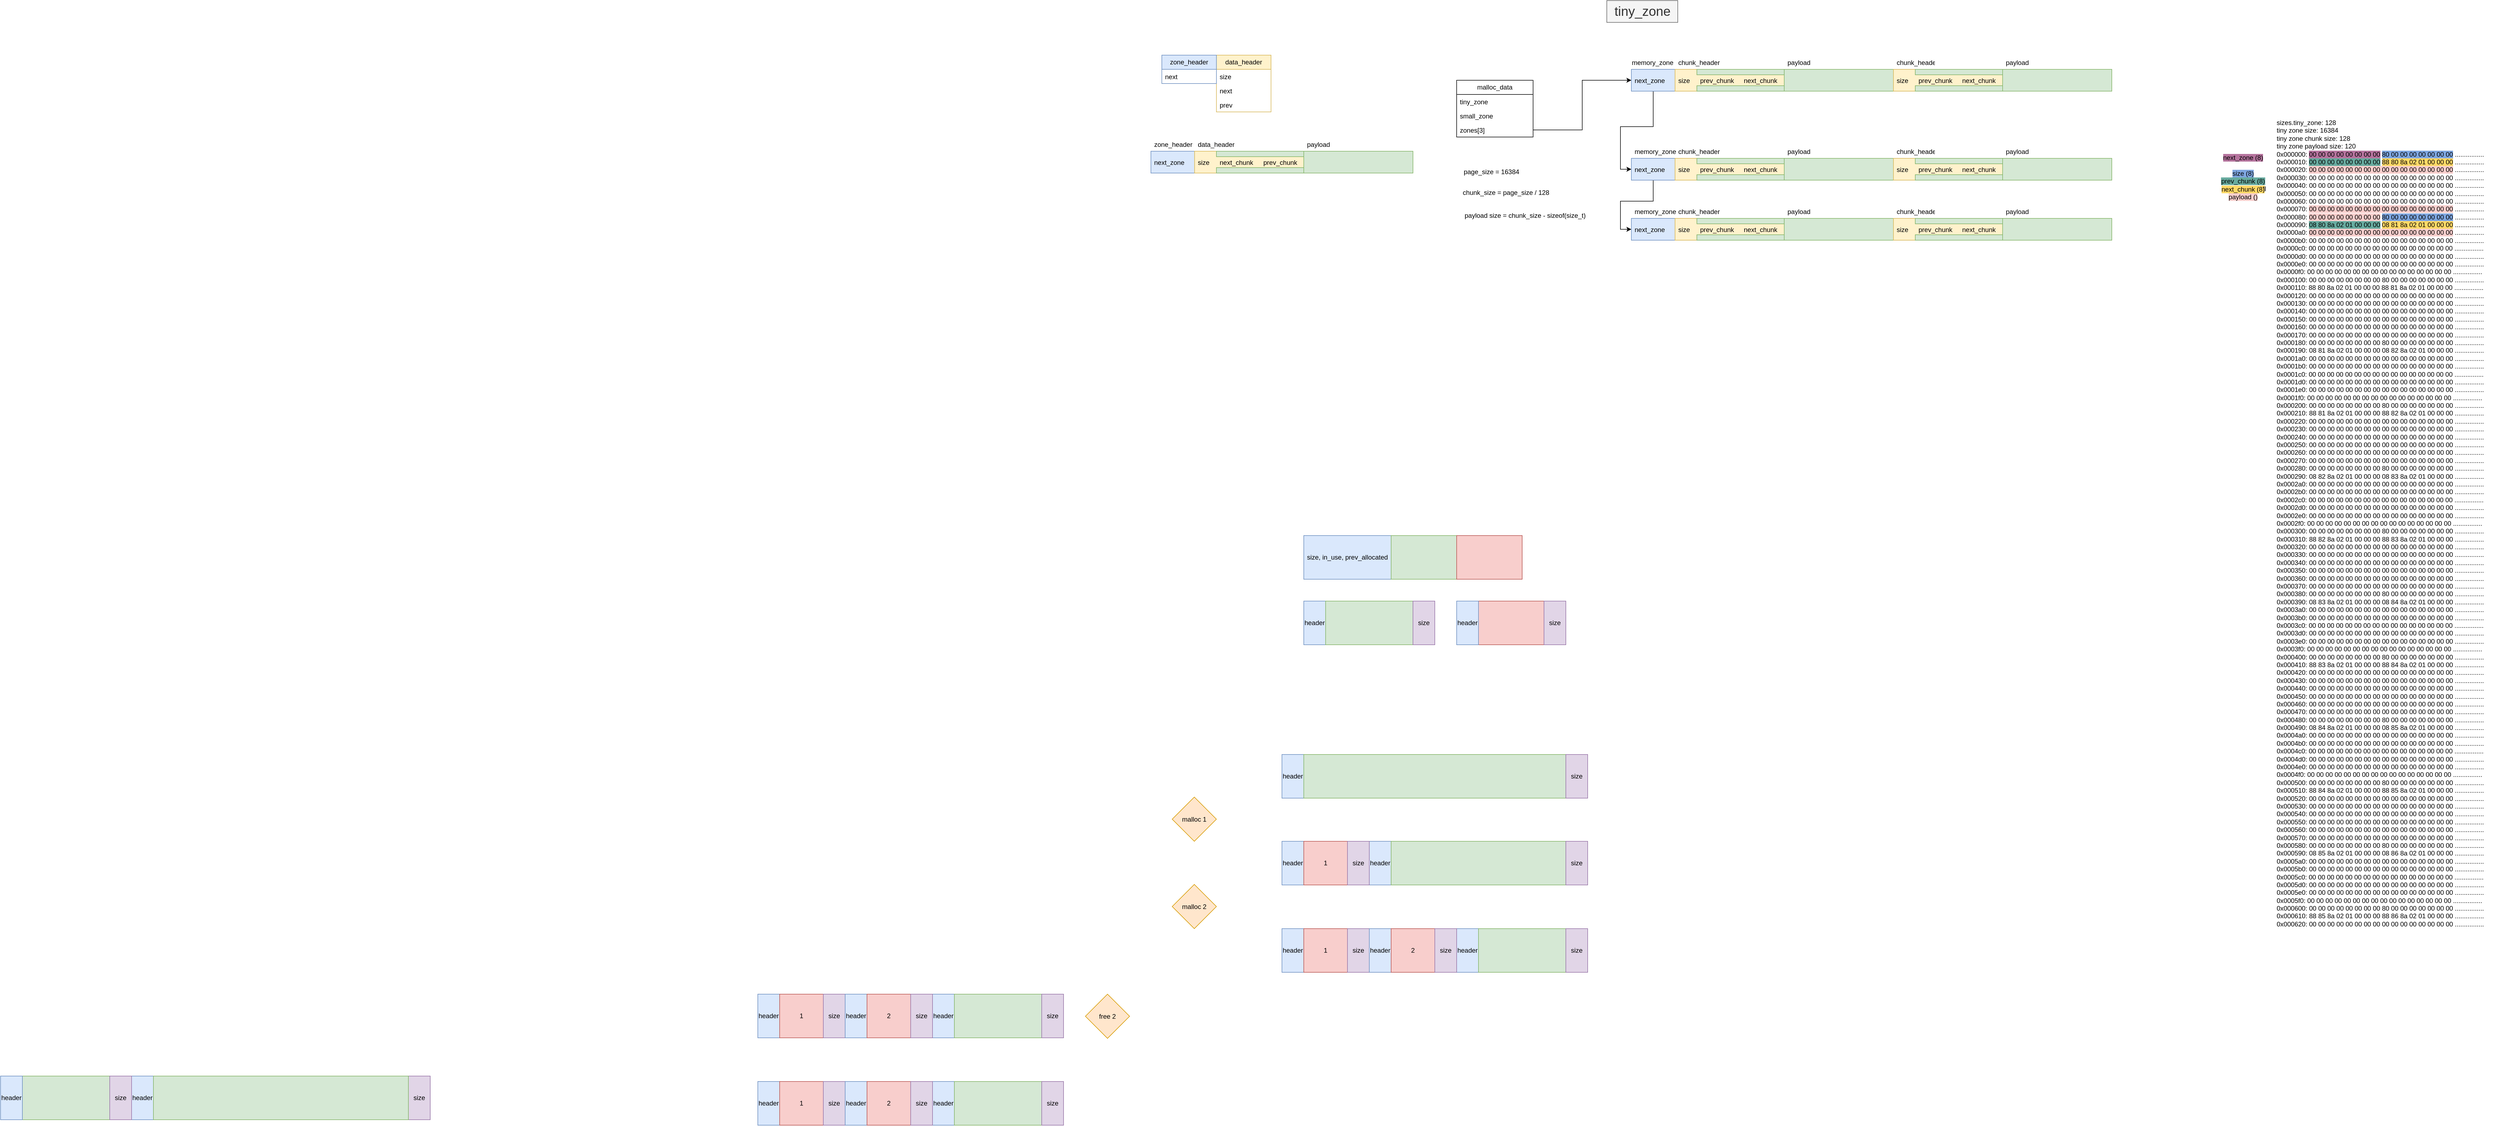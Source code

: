 <mxfile version="24.2.5" type="device">
  <diagram name="Page-1" id="vaO4c5z8NFQ1rtSjagiP">
    <mxGraphModel dx="4299" dy="1855" grid="1" gridSize="10" guides="1" tooltips="1" connect="1" arrows="1" fold="1" page="1" pageScale="1" pageWidth="827" pageHeight="1169" math="0" shadow="0">
      <root>
        <mxCell id="0" />
        <mxCell id="1" parent="0" />
        <mxCell id="C_6yJB5hMTLldk0vgaxQ-37" value="data_header" style="swimlane;fontStyle=0;childLayout=stackLayout;horizontal=1;startSize=26;fillColor=#fff2cc;horizontalStack=0;resizeParent=1;resizeParentMax=0;resizeLast=0;collapsible=1;marginBottom=0;whiteSpace=wrap;html=1;strokeColor=#d6b656;" parent="1" vertex="1">
          <mxGeometry x="-360" y="80" width="100" height="104" as="geometry" />
        </mxCell>
        <mxCell id="C_6yJB5hMTLldk0vgaxQ-40" value="size" style="text;strokeColor=none;fillColor=none;align=left;verticalAlign=top;spacingLeft=4;spacingRight=4;overflow=hidden;rotatable=0;points=[[0,0.5],[1,0.5]];portConstraint=eastwest;whiteSpace=wrap;html=1;" parent="C_6yJB5hMTLldk0vgaxQ-37" vertex="1">
          <mxGeometry y="26" width="100" height="26" as="geometry" />
        </mxCell>
        <mxCell id="C_6yJB5hMTLldk0vgaxQ-38" value="next" style="text;strokeColor=none;fillColor=none;align=left;verticalAlign=top;spacingLeft=4;spacingRight=4;overflow=hidden;rotatable=0;points=[[0,0.5],[1,0.5]];portConstraint=eastwest;whiteSpace=wrap;html=1;" parent="C_6yJB5hMTLldk0vgaxQ-37" vertex="1">
          <mxGeometry y="52" width="100" height="26" as="geometry" />
        </mxCell>
        <mxCell id="C_6yJB5hMTLldk0vgaxQ-39" value="prev" style="text;strokeColor=none;fillColor=none;align=left;verticalAlign=top;spacingLeft=4;spacingRight=4;overflow=hidden;rotatable=0;points=[[0,0.5],[1,0.5]];portConstraint=eastwest;whiteSpace=wrap;html=1;" parent="C_6yJB5hMTLldk0vgaxQ-37" vertex="1">
          <mxGeometry y="78" width="100" height="26" as="geometry" />
        </mxCell>
        <mxCell id="C_6yJB5hMTLldk0vgaxQ-48" value="zone_header" style="swimlane;fontStyle=0;childLayout=stackLayout;horizontal=1;startSize=26;fillColor=#dae8fc;horizontalStack=0;resizeParent=1;resizeParentMax=0;resizeLast=0;collapsible=1;marginBottom=0;whiteSpace=wrap;html=1;strokeColor=#6c8ebf;" parent="1" vertex="1">
          <mxGeometry x="-460" y="80" width="100" height="52" as="geometry" />
        </mxCell>
        <mxCell id="C_6yJB5hMTLldk0vgaxQ-49" value="next" style="text;strokeColor=none;fillColor=none;align=left;verticalAlign=top;spacingLeft=4;spacingRight=4;overflow=hidden;rotatable=0;points=[[0,0.5],[1,0.5]];portConstraint=eastwest;whiteSpace=wrap;html=1;" parent="C_6yJB5hMTLldk0vgaxQ-48" vertex="1">
          <mxGeometry y="26" width="100" height="26" as="geometry" />
        </mxCell>
        <mxCell id="C_6yJB5hMTLldk0vgaxQ-59" value="" style="rounded=0;whiteSpace=wrap;html=1;fillColor=#dae8fc;strokeColor=#6c8ebf;" parent="1" vertex="1">
          <mxGeometry x="-480" y="256" width="80" height="40" as="geometry" />
        </mxCell>
        <mxCell id="C_6yJB5hMTLldk0vgaxQ-61" value="zone_header" style="text;strokeColor=none;fillColor=none;align=left;verticalAlign=top;spacingLeft=4;spacingRight=4;overflow=hidden;rotatable=0;points=[[0,0.5],[1,0.5]];portConstraint=eastwest;whiteSpace=wrap;html=1;" parent="1" vertex="1">
          <mxGeometry x="-480" y="230" width="80" height="26" as="geometry" />
        </mxCell>
        <mxCell id="C_6yJB5hMTLldk0vgaxQ-63" value="next_zone" style="text;strokeColor=none;fillColor=none;align=left;verticalAlign=top;spacingLeft=4;spacingRight=4;overflow=hidden;rotatable=0;points=[[0,0.5],[1,0.5]];portConstraint=eastwest;whiteSpace=wrap;html=1;" parent="1" vertex="1">
          <mxGeometry x="-480" y="263" width="80" height="26" as="geometry" />
        </mxCell>
        <mxCell id="C_6yJB5hMTLldk0vgaxQ-64" value="" style="rounded=0;whiteSpace=wrap;html=1;fillColor=#fff2cc;strokeColor=#d6b656;" parent="1" vertex="1">
          <mxGeometry x="-400" y="256" width="200" height="40" as="geometry" />
        </mxCell>
        <mxCell id="C_6yJB5hMTLldk0vgaxQ-65" value="data_header" style="text;strokeColor=none;fillColor=none;align=left;verticalAlign=top;spacingLeft=4;spacingRight=4;overflow=hidden;rotatable=0;points=[[0,0.5],[1,0.5]];portConstraint=eastwest;whiteSpace=wrap;html=1;" parent="1" vertex="1">
          <mxGeometry x="-400" y="230" width="80" height="26" as="geometry" />
        </mxCell>
        <mxCell id="C_6yJB5hMTLldk0vgaxQ-66" value="size" style="text;strokeColor=none;fillColor=none;align=left;verticalAlign=top;spacingLeft=4;spacingRight=4;overflow=hidden;rotatable=0;points=[[0,0.5],[1,0.5]];portConstraint=eastwest;whiteSpace=wrap;html=1;" parent="1" vertex="1">
          <mxGeometry x="-400" y="263" width="40" height="26" as="geometry" />
        </mxCell>
        <mxCell id="C_6yJB5hMTLldk0vgaxQ-67" value="next_chunk" style="text;strokeColor=none;fillColor=none;align=left;verticalAlign=top;spacingLeft=4;spacingRight=4;overflow=hidden;rotatable=0;points=[[0,0.5],[1,0.5]];portConstraint=eastwest;whiteSpace=wrap;html=1;" parent="1" vertex="1">
          <mxGeometry x="-360" y="263" width="80" height="26" as="geometry" />
        </mxCell>
        <mxCell id="C_6yJB5hMTLldk0vgaxQ-68" value="prev_chunk" style="text;strokeColor=none;fillColor=none;align=left;verticalAlign=top;spacingLeft=4;spacingRight=4;overflow=hidden;rotatable=0;points=[[0,0.5],[1,0.5]];portConstraint=eastwest;whiteSpace=wrap;html=1;" parent="1" vertex="1">
          <mxGeometry x="-280" y="263" width="80" height="23" as="geometry" />
        </mxCell>
        <mxCell id="C_6yJB5hMTLldk0vgaxQ-69" value="" style="rounded=0;whiteSpace=wrap;html=1;fillColor=#d5e8d4;strokeColor=#82b366;" parent="1" vertex="1">
          <mxGeometry x="-200" y="256" width="200" height="40" as="geometry" />
        </mxCell>
        <mxCell id="C_6yJB5hMTLldk0vgaxQ-70" value="payload" style="text;strokeColor=none;fillColor=none;align=left;verticalAlign=top;spacingLeft=4;spacingRight=4;overflow=hidden;rotatable=0;points=[[0,0.5],[1,0.5]];portConstraint=eastwest;whiteSpace=wrap;html=1;" parent="1" vertex="1">
          <mxGeometry x="-200" y="230" width="60" height="26" as="geometry" />
        </mxCell>
        <mxCell id="C_6yJB5hMTLldk0vgaxQ-72" value="" style="rounded=0;whiteSpace=wrap;html=1;fillColor=#d5e8d4;strokeColor=#82b366;" parent="1" vertex="1">
          <mxGeometry x="-360" y="286" width="160" height="10" as="geometry" />
        </mxCell>
        <mxCell id="C_6yJB5hMTLldk0vgaxQ-73" value="" style="rounded=0;whiteSpace=wrap;html=1;fillColor=#d5e8d4;strokeColor=#82b366;" parent="1" vertex="1">
          <mxGeometry x="-360" y="256" width="160" height="10" as="geometry" />
        </mxCell>
        <mxCell id="C_6yJB5hMTLldk0vgaxQ-225" style="edgeStyle=orthogonalEdgeStyle;rounded=0;orthogonalLoop=1;jettySize=auto;html=1;entryX=0;entryY=0.5;entryDx=0;entryDy=0;" parent="1" source="C_6yJB5hMTLldk0vgaxQ-74" target="C_6yJB5hMTLldk0vgaxQ-89" edge="1">
          <mxGeometry relative="1" as="geometry" />
        </mxCell>
        <mxCell id="C_6yJB5hMTLldk0vgaxQ-74" value="" style="rounded=0;whiteSpace=wrap;html=1;fillColor=#dae8fc;strokeColor=#6c8ebf;" parent="1" vertex="1">
          <mxGeometry x="400" y="106" width="80" height="40" as="geometry" />
        </mxCell>
        <mxCell id="C_6yJB5hMTLldk0vgaxQ-75" value="memory_zone" style="text;strokeColor=none;fillColor=none;align=left;verticalAlign=top;spacingLeft=4;spacingRight=4;overflow=hidden;rotatable=0;points=[[0,0.5],[1,0.5]];portConstraint=eastwest;whiteSpace=wrap;html=1;" parent="1" vertex="1">
          <mxGeometry x="395" y="80" width="90" height="26" as="geometry" />
        </mxCell>
        <mxCell id="C_6yJB5hMTLldk0vgaxQ-76" value="next_zone" style="text;strokeColor=none;fillColor=none;align=left;verticalAlign=top;spacingLeft=4;spacingRight=4;overflow=hidden;rotatable=0;points=[[0,0.5],[1,0.5]];portConstraint=eastwest;whiteSpace=wrap;html=1;" parent="1" vertex="1">
          <mxGeometry x="400" y="113" width="80" height="26" as="geometry" />
        </mxCell>
        <mxCell id="C_6yJB5hMTLldk0vgaxQ-77" value="" style="rounded=0;whiteSpace=wrap;html=1;fillColor=#fff2cc;strokeColor=#d6b656;" parent="1" vertex="1">
          <mxGeometry x="480" y="106" width="200" height="40" as="geometry" />
        </mxCell>
        <mxCell id="C_6yJB5hMTLldk0vgaxQ-78" value="chunk_header" style="text;strokeColor=none;fillColor=none;align=left;verticalAlign=top;spacingLeft=4;spacingRight=4;overflow=hidden;rotatable=0;points=[[0,0.5],[1,0.5]];portConstraint=eastwest;whiteSpace=wrap;html=1;" parent="1" vertex="1">
          <mxGeometry x="480" y="80" width="90" height="26" as="geometry" />
        </mxCell>
        <mxCell id="C_6yJB5hMTLldk0vgaxQ-79" value="size" style="text;strokeColor=none;fillColor=none;align=left;verticalAlign=top;spacingLeft=4;spacingRight=4;overflow=hidden;rotatable=0;points=[[0,0.5],[1,0.5]];portConstraint=eastwest;whiteSpace=wrap;html=1;" parent="1" vertex="1">
          <mxGeometry x="480" y="113" width="40" height="26" as="geometry" />
        </mxCell>
        <mxCell id="C_6yJB5hMTLldk0vgaxQ-80" value="prev_chunk" style="text;strokeColor=none;fillColor=none;align=left;verticalAlign=top;spacingLeft=4;spacingRight=4;overflow=hidden;rotatable=0;points=[[0,0.5],[1,0.5]];portConstraint=eastwest;whiteSpace=wrap;html=1;" parent="1" vertex="1">
          <mxGeometry x="520" y="113" width="80" height="26" as="geometry" />
        </mxCell>
        <mxCell id="C_6yJB5hMTLldk0vgaxQ-81" value="next_chunk" style="text;strokeColor=none;fillColor=none;align=left;verticalAlign=top;spacingLeft=4;spacingRight=4;overflow=hidden;rotatable=0;points=[[0,0.5],[1,0.5]];portConstraint=eastwest;whiteSpace=wrap;html=1;" parent="1" vertex="1">
          <mxGeometry x="600" y="113" width="80" height="23" as="geometry" />
        </mxCell>
        <mxCell id="C_6yJB5hMTLldk0vgaxQ-82" value="" style="rounded=0;whiteSpace=wrap;html=1;fillColor=#d5e8d4;strokeColor=#82b366;" parent="1" vertex="1">
          <mxGeometry x="680" y="106" width="200" height="40" as="geometry" />
        </mxCell>
        <mxCell id="C_6yJB5hMTLldk0vgaxQ-83" value="payload" style="text;strokeColor=none;fillColor=none;align=left;verticalAlign=top;spacingLeft=4;spacingRight=4;overflow=hidden;rotatable=0;points=[[0,0.5],[1,0.5]];portConstraint=eastwest;whiteSpace=wrap;html=1;" parent="1" vertex="1">
          <mxGeometry x="680" y="80" width="60" height="26" as="geometry" />
        </mxCell>
        <mxCell id="C_6yJB5hMTLldk0vgaxQ-84" value="" style="rounded=0;whiteSpace=wrap;html=1;fillColor=#d5e8d4;strokeColor=#82b366;" parent="1" vertex="1">
          <mxGeometry x="520" y="136" width="160" height="10" as="geometry" />
        </mxCell>
        <mxCell id="C_6yJB5hMTLldk0vgaxQ-85" value="" style="rounded=0;whiteSpace=wrap;html=1;fillColor=#d5e8d4;strokeColor=#82b366;" parent="1" vertex="1">
          <mxGeometry x="520" y="106" width="160" height="10" as="geometry" />
        </mxCell>
        <mxCell id="C_6yJB5hMTLldk0vgaxQ-247" style="edgeStyle=orthogonalEdgeStyle;rounded=0;orthogonalLoop=1;jettySize=auto;html=1;entryX=0;entryY=0.5;entryDx=0;entryDy=0;" parent="1" source="C_6yJB5hMTLldk0vgaxQ-87" target="C_6yJB5hMTLldk0vgaxQ-228" edge="1">
          <mxGeometry relative="1" as="geometry" />
        </mxCell>
        <mxCell id="C_6yJB5hMTLldk0vgaxQ-87" value="" style="rounded=0;whiteSpace=wrap;html=1;fillColor=#dae8fc;strokeColor=#6c8ebf;" parent="1" vertex="1">
          <mxGeometry x="400" y="269" width="80" height="40" as="geometry" />
        </mxCell>
        <mxCell id="C_6yJB5hMTLldk0vgaxQ-88" value="memory_zone" style="text;strokeColor=none;fillColor=none;align=left;verticalAlign=top;spacingLeft=4;spacingRight=4;overflow=hidden;rotatable=0;points=[[0,0.5],[1,0.5]];portConstraint=eastwest;whiteSpace=wrap;html=1;" parent="1" vertex="1">
          <mxGeometry x="400" y="243" width="90" height="26" as="geometry" />
        </mxCell>
        <mxCell id="C_6yJB5hMTLldk0vgaxQ-89" value="next_zone" style="text;strokeColor=none;fillColor=none;align=left;verticalAlign=top;spacingLeft=4;spacingRight=4;overflow=hidden;rotatable=0;points=[[0,0.5],[1,0.5]];portConstraint=eastwest;whiteSpace=wrap;html=1;" parent="1" vertex="1">
          <mxGeometry x="400" y="276" width="80" height="26" as="geometry" />
        </mxCell>
        <mxCell id="C_6yJB5hMTLldk0vgaxQ-90" value="" style="rounded=0;whiteSpace=wrap;html=1;fillColor=#fff2cc;strokeColor=#d6b656;" parent="1" vertex="1">
          <mxGeometry x="480" y="269" width="200" height="40" as="geometry" />
        </mxCell>
        <mxCell id="C_6yJB5hMTLldk0vgaxQ-91" value="chunk_header" style="text;strokeColor=none;fillColor=none;align=left;verticalAlign=top;spacingLeft=4;spacingRight=4;overflow=hidden;rotatable=0;points=[[0,0.5],[1,0.5]];portConstraint=eastwest;whiteSpace=wrap;html=1;" parent="1" vertex="1">
          <mxGeometry x="480" y="243" width="90" height="26" as="geometry" />
        </mxCell>
        <mxCell id="C_6yJB5hMTLldk0vgaxQ-92" value="size" style="text;strokeColor=none;fillColor=none;align=left;verticalAlign=top;spacingLeft=4;spacingRight=4;overflow=hidden;rotatable=0;points=[[0,0.5],[1,0.5]];portConstraint=eastwest;whiteSpace=wrap;html=1;" parent="1" vertex="1">
          <mxGeometry x="480" y="276" width="40" height="26" as="geometry" />
        </mxCell>
        <mxCell id="C_6yJB5hMTLldk0vgaxQ-93" value="prev_chunk" style="text;strokeColor=none;fillColor=none;align=left;verticalAlign=top;spacingLeft=4;spacingRight=4;overflow=hidden;rotatable=0;points=[[0,0.5],[1,0.5]];portConstraint=eastwest;whiteSpace=wrap;html=1;" parent="1" vertex="1">
          <mxGeometry x="520" y="276" width="80" height="26" as="geometry" />
        </mxCell>
        <mxCell id="C_6yJB5hMTLldk0vgaxQ-94" value="next_chunk" style="text;strokeColor=none;fillColor=none;align=left;verticalAlign=top;spacingLeft=4;spacingRight=4;overflow=hidden;rotatable=0;points=[[0,0.5],[1,0.5]];portConstraint=eastwest;whiteSpace=wrap;html=1;" parent="1" vertex="1">
          <mxGeometry x="600" y="276" width="80" height="23" as="geometry" />
        </mxCell>
        <mxCell id="C_6yJB5hMTLldk0vgaxQ-95" value="" style="rounded=0;whiteSpace=wrap;html=1;fillColor=#d5e8d4;strokeColor=#82b366;" parent="1" vertex="1">
          <mxGeometry x="680" y="269" width="200" height="40" as="geometry" />
        </mxCell>
        <mxCell id="C_6yJB5hMTLldk0vgaxQ-96" value="payload" style="text;strokeColor=none;fillColor=none;align=left;verticalAlign=top;spacingLeft=4;spacingRight=4;overflow=hidden;rotatable=0;points=[[0,0.5],[1,0.5]];portConstraint=eastwest;whiteSpace=wrap;html=1;" parent="1" vertex="1">
          <mxGeometry x="680" y="243" width="60" height="26" as="geometry" />
        </mxCell>
        <mxCell id="C_6yJB5hMTLldk0vgaxQ-97" value="" style="rounded=0;whiteSpace=wrap;html=1;fillColor=#d5e8d4;strokeColor=#82b366;" parent="1" vertex="1">
          <mxGeometry x="520" y="299" width="160" height="10" as="geometry" />
        </mxCell>
        <mxCell id="C_6yJB5hMTLldk0vgaxQ-98" value="" style="rounded=0;whiteSpace=wrap;html=1;fillColor=#d5e8d4;strokeColor=#82b366;" parent="1" vertex="1">
          <mxGeometry x="520" y="269" width="160" height="10" as="geometry" />
        </mxCell>
        <mxCell id="C_6yJB5hMTLldk0vgaxQ-180" value="" style="rounded=0;whiteSpace=wrap;html=1;fillColor=#fff2cc;strokeColor=#d6b656;" parent="1" vertex="1">
          <mxGeometry x="880" y="106" width="200" height="40" as="geometry" />
        </mxCell>
        <mxCell id="C_6yJB5hMTLldk0vgaxQ-181" value="chunk_header" style="text;strokeColor=none;fillColor=none;align=left;verticalAlign=top;spacingLeft=4;spacingRight=4;overflow=hidden;rotatable=0;points=[[0,0.5],[1,0.5]];portConstraint=eastwest;whiteSpace=wrap;html=1;" parent="1" vertex="1">
          <mxGeometry x="880" y="80" width="80" height="26" as="geometry" />
        </mxCell>
        <mxCell id="C_6yJB5hMTLldk0vgaxQ-182" value="size" style="text;strokeColor=none;fillColor=none;align=left;verticalAlign=top;spacingLeft=4;spacingRight=4;overflow=hidden;rotatable=0;points=[[0,0.5],[1,0.5]];portConstraint=eastwest;whiteSpace=wrap;html=1;" parent="1" vertex="1">
          <mxGeometry x="880" y="113" width="40" height="26" as="geometry" />
        </mxCell>
        <mxCell id="C_6yJB5hMTLldk0vgaxQ-183" value="prev_chunk" style="text;strokeColor=none;fillColor=none;align=left;verticalAlign=top;spacingLeft=4;spacingRight=4;overflow=hidden;rotatable=0;points=[[0,0.5],[1,0.5]];portConstraint=eastwest;whiteSpace=wrap;html=1;" parent="1" vertex="1">
          <mxGeometry x="920" y="113" width="80" height="26" as="geometry" />
        </mxCell>
        <mxCell id="C_6yJB5hMTLldk0vgaxQ-184" value="next_chunk" style="text;strokeColor=none;fillColor=none;align=left;verticalAlign=top;spacingLeft=4;spacingRight=4;overflow=hidden;rotatable=0;points=[[0,0.5],[1,0.5]];portConstraint=eastwest;whiteSpace=wrap;html=1;" parent="1" vertex="1">
          <mxGeometry x="1000" y="113" width="80" height="23" as="geometry" />
        </mxCell>
        <mxCell id="C_6yJB5hMTLldk0vgaxQ-185" value="" style="rounded=0;whiteSpace=wrap;html=1;fillColor=#d5e8d4;strokeColor=#82b366;" parent="1" vertex="1">
          <mxGeometry x="1080" y="106" width="200" height="40" as="geometry" />
        </mxCell>
        <mxCell id="C_6yJB5hMTLldk0vgaxQ-186" value="payload" style="text;strokeColor=none;fillColor=none;align=left;verticalAlign=top;spacingLeft=4;spacingRight=4;overflow=hidden;rotatable=0;points=[[0,0.5],[1,0.5]];portConstraint=eastwest;whiteSpace=wrap;html=1;" parent="1" vertex="1">
          <mxGeometry x="1080" y="80" width="60" height="26" as="geometry" />
        </mxCell>
        <mxCell id="C_6yJB5hMTLldk0vgaxQ-187" value="" style="rounded=0;whiteSpace=wrap;html=1;fillColor=#d5e8d4;strokeColor=#82b366;" parent="1" vertex="1">
          <mxGeometry x="920" y="136" width="160" height="10" as="geometry" />
        </mxCell>
        <mxCell id="C_6yJB5hMTLldk0vgaxQ-188" value="" style="rounded=0;whiteSpace=wrap;html=1;fillColor=#d5e8d4;strokeColor=#82b366;" parent="1" vertex="1">
          <mxGeometry x="920" y="106" width="160" height="10" as="geometry" />
        </mxCell>
        <mxCell id="C_6yJB5hMTLldk0vgaxQ-189" value="" style="rounded=0;whiteSpace=wrap;html=1;fillColor=#fff2cc;strokeColor=#d6b656;" parent="1" vertex="1">
          <mxGeometry x="880" y="269" width="200" height="40" as="geometry" />
        </mxCell>
        <mxCell id="C_6yJB5hMTLldk0vgaxQ-190" value="chunk_header" style="text;strokeColor=none;fillColor=none;align=left;verticalAlign=top;spacingLeft=4;spacingRight=4;overflow=hidden;rotatable=0;points=[[0,0.5],[1,0.5]];portConstraint=eastwest;whiteSpace=wrap;html=1;" parent="1" vertex="1">
          <mxGeometry x="880" y="243" width="80" height="26" as="geometry" />
        </mxCell>
        <mxCell id="C_6yJB5hMTLldk0vgaxQ-191" value="size" style="text;strokeColor=none;fillColor=none;align=left;verticalAlign=top;spacingLeft=4;spacingRight=4;overflow=hidden;rotatable=0;points=[[0,0.5],[1,0.5]];portConstraint=eastwest;whiteSpace=wrap;html=1;" parent="1" vertex="1">
          <mxGeometry x="880" y="276" width="40" height="26" as="geometry" />
        </mxCell>
        <mxCell id="C_6yJB5hMTLldk0vgaxQ-192" value="prev_chunk" style="text;strokeColor=none;fillColor=none;align=left;verticalAlign=top;spacingLeft=4;spacingRight=4;overflow=hidden;rotatable=0;points=[[0,0.5],[1,0.5]];portConstraint=eastwest;whiteSpace=wrap;html=1;" parent="1" vertex="1">
          <mxGeometry x="920" y="276" width="80" height="26" as="geometry" />
        </mxCell>
        <mxCell id="C_6yJB5hMTLldk0vgaxQ-193" value="next_chunk" style="text;strokeColor=none;fillColor=none;align=left;verticalAlign=top;spacingLeft=4;spacingRight=4;overflow=hidden;rotatable=0;points=[[0,0.5],[1,0.5]];portConstraint=eastwest;whiteSpace=wrap;html=1;" parent="1" vertex="1">
          <mxGeometry x="1000" y="276" width="80" height="23" as="geometry" />
        </mxCell>
        <mxCell id="C_6yJB5hMTLldk0vgaxQ-194" value="" style="rounded=0;whiteSpace=wrap;html=1;fillColor=#d5e8d4;strokeColor=#82b366;" parent="1" vertex="1">
          <mxGeometry x="1080" y="269" width="200" height="40" as="geometry" />
        </mxCell>
        <mxCell id="C_6yJB5hMTLldk0vgaxQ-195" value="payload" style="text;strokeColor=none;fillColor=none;align=left;verticalAlign=top;spacingLeft=4;spacingRight=4;overflow=hidden;rotatable=0;points=[[0,0.5],[1,0.5]];portConstraint=eastwest;whiteSpace=wrap;html=1;" parent="1" vertex="1">
          <mxGeometry x="1080" y="243" width="60" height="26" as="geometry" />
        </mxCell>
        <mxCell id="C_6yJB5hMTLldk0vgaxQ-196" value="" style="rounded=0;whiteSpace=wrap;html=1;fillColor=#d5e8d4;strokeColor=#82b366;" parent="1" vertex="1">
          <mxGeometry x="920" y="299" width="160" height="10" as="geometry" />
        </mxCell>
        <mxCell id="C_6yJB5hMTLldk0vgaxQ-197" value="" style="rounded=0;whiteSpace=wrap;html=1;fillColor=#d5e8d4;strokeColor=#82b366;" parent="1" vertex="1">
          <mxGeometry x="920" y="269" width="160" height="10" as="geometry" />
        </mxCell>
        <mxCell id="C_6yJB5hMTLldk0vgaxQ-220" value="malloc_data" style="swimlane;fontStyle=0;childLayout=stackLayout;horizontal=1;startSize=26;fillColor=none;horizontalStack=0;resizeParent=1;resizeParentMax=0;resizeLast=0;collapsible=1;marginBottom=0;whiteSpace=wrap;html=1;" parent="1" vertex="1">
          <mxGeometry x="80" y="126" width="140" height="104" as="geometry" />
        </mxCell>
        <mxCell id="C_6yJB5hMTLldk0vgaxQ-221" value="tiny_zone" style="text;strokeColor=none;fillColor=none;align=left;verticalAlign=top;spacingLeft=4;spacingRight=4;overflow=hidden;rotatable=0;points=[[0,0.5],[1,0.5]];portConstraint=eastwest;whiteSpace=wrap;html=1;" parent="C_6yJB5hMTLldk0vgaxQ-220" vertex="1">
          <mxGeometry y="26" width="140" height="26" as="geometry" />
        </mxCell>
        <mxCell id="C_6yJB5hMTLldk0vgaxQ-222" value="small_zone" style="text;strokeColor=none;fillColor=none;align=left;verticalAlign=top;spacingLeft=4;spacingRight=4;overflow=hidden;rotatable=0;points=[[0,0.5],[1,0.5]];portConstraint=eastwest;whiteSpace=wrap;html=1;" parent="C_6yJB5hMTLldk0vgaxQ-220" vertex="1">
          <mxGeometry y="52" width="140" height="26" as="geometry" />
        </mxCell>
        <mxCell id="C_6yJB5hMTLldk0vgaxQ-223" value="zones[3]" style="text;strokeColor=none;fillColor=none;align=left;verticalAlign=top;spacingLeft=4;spacingRight=4;overflow=hidden;rotatable=0;points=[[0,0.5],[1,0.5]];portConstraint=eastwest;whiteSpace=wrap;html=1;" parent="C_6yJB5hMTLldk0vgaxQ-220" vertex="1">
          <mxGeometry y="78" width="140" height="26" as="geometry" />
        </mxCell>
        <mxCell id="C_6yJB5hMTLldk0vgaxQ-224" style="edgeStyle=orthogonalEdgeStyle;rounded=0;orthogonalLoop=1;jettySize=auto;html=1;entryX=0;entryY=0.5;entryDx=0;entryDy=0;" parent="1" source="C_6yJB5hMTLldk0vgaxQ-223" target="C_6yJB5hMTLldk0vgaxQ-76" edge="1">
          <mxGeometry relative="1" as="geometry" />
        </mxCell>
        <mxCell id="C_6yJB5hMTLldk0vgaxQ-226" value="" style="rounded=0;whiteSpace=wrap;html=1;fillColor=#dae8fc;strokeColor=#6c8ebf;" parent="1" vertex="1">
          <mxGeometry x="400" y="379" width="80" height="40" as="geometry" />
        </mxCell>
        <mxCell id="C_6yJB5hMTLldk0vgaxQ-227" value="memory_zone" style="text;strokeColor=none;fillColor=none;align=left;verticalAlign=top;spacingLeft=4;spacingRight=4;overflow=hidden;rotatable=0;points=[[0,0.5],[1,0.5]];portConstraint=eastwest;whiteSpace=wrap;html=1;" parent="1" vertex="1">
          <mxGeometry x="400" y="353" width="90" height="26" as="geometry" />
        </mxCell>
        <mxCell id="C_6yJB5hMTLldk0vgaxQ-228" value="next_zone" style="text;strokeColor=none;fillColor=none;align=left;verticalAlign=top;spacingLeft=4;spacingRight=4;overflow=hidden;rotatable=0;points=[[0,0.5],[1,0.5]];portConstraint=eastwest;whiteSpace=wrap;html=1;" parent="1" vertex="1">
          <mxGeometry x="400" y="386" width="80" height="26" as="geometry" />
        </mxCell>
        <mxCell id="C_6yJB5hMTLldk0vgaxQ-229" value="" style="rounded=0;whiteSpace=wrap;html=1;fillColor=#fff2cc;strokeColor=#d6b656;" parent="1" vertex="1">
          <mxGeometry x="480" y="379" width="200" height="40" as="geometry" />
        </mxCell>
        <mxCell id="C_6yJB5hMTLldk0vgaxQ-230" value="chunk_header" style="text;strokeColor=none;fillColor=none;align=left;verticalAlign=top;spacingLeft=4;spacingRight=4;overflow=hidden;rotatable=0;points=[[0,0.5],[1,0.5]];portConstraint=eastwest;whiteSpace=wrap;html=1;" parent="1" vertex="1">
          <mxGeometry x="480" y="353" width="90" height="26" as="geometry" />
        </mxCell>
        <mxCell id="C_6yJB5hMTLldk0vgaxQ-231" value="size" style="text;strokeColor=none;fillColor=none;align=left;verticalAlign=top;spacingLeft=4;spacingRight=4;overflow=hidden;rotatable=0;points=[[0,0.5],[1,0.5]];portConstraint=eastwest;whiteSpace=wrap;html=1;" parent="1" vertex="1">
          <mxGeometry x="480" y="386" width="40" height="26" as="geometry" />
        </mxCell>
        <mxCell id="C_6yJB5hMTLldk0vgaxQ-232" value="prev_chunk" style="text;strokeColor=none;fillColor=none;align=left;verticalAlign=top;spacingLeft=4;spacingRight=4;overflow=hidden;rotatable=0;points=[[0,0.5],[1,0.5]];portConstraint=eastwest;whiteSpace=wrap;html=1;" parent="1" vertex="1">
          <mxGeometry x="520" y="386" width="80" height="26" as="geometry" />
        </mxCell>
        <mxCell id="C_6yJB5hMTLldk0vgaxQ-233" value="next_chunk" style="text;strokeColor=none;fillColor=none;align=left;verticalAlign=top;spacingLeft=4;spacingRight=4;overflow=hidden;rotatable=0;points=[[0,0.5],[1,0.5]];portConstraint=eastwest;whiteSpace=wrap;html=1;" parent="1" vertex="1">
          <mxGeometry x="600" y="386" width="80" height="23" as="geometry" />
        </mxCell>
        <mxCell id="C_6yJB5hMTLldk0vgaxQ-234" value="" style="rounded=0;whiteSpace=wrap;html=1;fillColor=#d5e8d4;strokeColor=#82b366;" parent="1" vertex="1">
          <mxGeometry x="680" y="379" width="200" height="40" as="geometry" />
        </mxCell>
        <mxCell id="C_6yJB5hMTLldk0vgaxQ-235" value="payload" style="text;strokeColor=none;fillColor=none;align=left;verticalAlign=top;spacingLeft=4;spacingRight=4;overflow=hidden;rotatable=0;points=[[0,0.5],[1,0.5]];portConstraint=eastwest;whiteSpace=wrap;html=1;" parent="1" vertex="1">
          <mxGeometry x="680" y="353" width="60" height="26" as="geometry" />
        </mxCell>
        <mxCell id="C_6yJB5hMTLldk0vgaxQ-236" value="" style="rounded=0;whiteSpace=wrap;html=1;fillColor=#d5e8d4;strokeColor=#82b366;" parent="1" vertex="1">
          <mxGeometry x="520" y="409" width="160" height="10" as="geometry" />
        </mxCell>
        <mxCell id="C_6yJB5hMTLldk0vgaxQ-237" value="" style="rounded=0;whiteSpace=wrap;html=1;fillColor=#d5e8d4;strokeColor=#82b366;" parent="1" vertex="1">
          <mxGeometry x="520" y="379" width="160" height="10" as="geometry" />
        </mxCell>
        <mxCell id="C_6yJB5hMTLldk0vgaxQ-238" value="" style="rounded=0;whiteSpace=wrap;html=1;fillColor=#fff2cc;strokeColor=#d6b656;" parent="1" vertex="1">
          <mxGeometry x="880" y="379" width="200" height="40" as="geometry" />
        </mxCell>
        <mxCell id="C_6yJB5hMTLldk0vgaxQ-239" value="chunk_header" style="text;strokeColor=none;fillColor=none;align=left;verticalAlign=top;spacingLeft=4;spacingRight=4;overflow=hidden;rotatable=0;points=[[0,0.5],[1,0.5]];portConstraint=eastwest;whiteSpace=wrap;html=1;" parent="1" vertex="1">
          <mxGeometry x="880" y="353" width="80" height="26" as="geometry" />
        </mxCell>
        <mxCell id="C_6yJB5hMTLldk0vgaxQ-240" value="size" style="text;strokeColor=none;fillColor=none;align=left;verticalAlign=top;spacingLeft=4;spacingRight=4;overflow=hidden;rotatable=0;points=[[0,0.5],[1,0.5]];portConstraint=eastwest;whiteSpace=wrap;html=1;" parent="1" vertex="1">
          <mxGeometry x="880" y="386" width="40" height="26" as="geometry" />
        </mxCell>
        <mxCell id="C_6yJB5hMTLldk0vgaxQ-241" value="prev_chunk" style="text;strokeColor=none;fillColor=none;align=left;verticalAlign=top;spacingLeft=4;spacingRight=4;overflow=hidden;rotatable=0;points=[[0,0.5],[1,0.5]];portConstraint=eastwest;whiteSpace=wrap;html=1;" parent="1" vertex="1">
          <mxGeometry x="920" y="386" width="80" height="26" as="geometry" />
        </mxCell>
        <mxCell id="C_6yJB5hMTLldk0vgaxQ-242" value="next_chunk" style="text;strokeColor=none;fillColor=none;align=left;verticalAlign=top;spacingLeft=4;spacingRight=4;overflow=hidden;rotatable=0;points=[[0,0.5],[1,0.5]];portConstraint=eastwest;whiteSpace=wrap;html=1;" parent="1" vertex="1">
          <mxGeometry x="1000" y="386" width="80" height="23" as="geometry" />
        </mxCell>
        <mxCell id="C_6yJB5hMTLldk0vgaxQ-243" value="" style="rounded=0;whiteSpace=wrap;html=1;fillColor=#d5e8d4;strokeColor=#82b366;" parent="1" vertex="1">
          <mxGeometry x="1080" y="379" width="200" height="40" as="geometry" />
        </mxCell>
        <mxCell id="C_6yJB5hMTLldk0vgaxQ-244" value="payload" style="text;strokeColor=none;fillColor=none;align=left;verticalAlign=top;spacingLeft=4;spacingRight=4;overflow=hidden;rotatable=0;points=[[0,0.5],[1,0.5]];portConstraint=eastwest;whiteSpace=wrap;html=1;" parent="1" vertex="1">
          <mxGeometry x="1080" y="353" width="60" height="26" as="geometry" />
        </mxCell>
        <mxCell id="C_6yJB5hMTLldk0vgaxQ-245" value="" style="rounded=0;whiteSpace=wrap;html=1;fillColor=#d5e8d4;strokeColor=#82b366;" parent="1" vertex="1">
          <mxGeometry x="920" y="409" width="160" height="10" as="geometry" />
        </mxCell>
        <mxCell id="C_6yJB5hMTLldk0vgaxQ-246" value="" style="rounded=0;whiteSpace=wrap;html=1;fillColor=#d5e8d4;strokeColor=#82b366;" parent="1" vertex="1">
          <mxGeometry x="920" y="379" width="160" height="10" as="geometry" />
        </mxCell>
        <mxCell id="C_6yJB5hMTLldk0vgaxQ-248" value="&lt;font style=&quot;font-size: 24px;&quot;&gt;tiny_zone&lt;/font&gt;" style="text;html=1;align=center;verticalAlign=middle;resizable=0;points=[];autosize=1;strokeColor=#666666;fillColor=#f5f5f5;fontColor=#333333;" parent="1" vertex="1">
          <mxGeometry x="355" y="-20" width="130" height="40" as="geometry" />
        </mxCell>
        <mxCell id="C_6yJB5hMTLldk0vgaxQ-250" value="chunk_size = page_size / 128" style="text;html=1;align=center;verticalAlign=middle;resizable=0;points=[];autosize=1;strokeColor=none;fillColor=none;" parent="1" vertex="1">
          <mxGeometry x="80" y="317" width="180" height="30" as="geometry" />
        </mxCell>
        <mxCell id="C_6yJB5hMTLldk0vgaxQ-251" value="payload size = chunk_size - sizeof(size_t)" style="text;html=1;align=center;verticalAlign=middle;resizable=0;points=[];autosize=1;strokeColor=none;fillColor=none;" parent="1" vertex="1">
          <mxGeometry x="80" y="359" width="250" height="30" as="geometry" />
        </mxCell>
        <mxCell id="C_6yJB5hMTLldk0vgaxQ-252" value="page_size = 16384&amp;nbsp;" style="text;html=1;align=center;verticalAlign=middle;resizable=0;points=[];autosize=1;strokeColor=none;fillColor=none;" parent="1" vertex="1">
          <mxGeometry x="80" y="279" width="130" height="30" as="geometry" />
        </mxCell>
        <mxCell id="5aLN-dTeSfC9B5cU5fiM-3" value="&lt;span style=&quot;background-color: rgb(181, 115, 157);&quot;&gt;next_zone (8)&lt;/span&gt;&lt;div&gt;&lt;br&gt;&lt;div&gt;&lt;span style=&quot;background-color: rgb(126, 166, 224);&quot;&gt;size (8)&lt;/span&gt;&lt;/div&gt;&lt;div&gt;&lt;span style=&quot;background-color: rgb(103, 171, 159);&quot;&gt;prev_chunk (8)&lt;/span&gt;&lt;/div&gt;&lt;div&gt;&lt;span style=&quot;background-color: rgb(255, 217, 102);&quot;&gt;next_chunk (8)&lt;/span&gt;&lt;/div&gt;&lt;div&gt;&lt;span style=&quot;background-color: rgb(248, 206, 204);&quot;&gt;payload ()&lt;br&gt;&lt;/span&gt;&lt;div&gt;&lt;br&gt;&lt;/div&gt;&lt;/div&gt;&lt;/div&gt;" style="text;html=1;align=center;verticalAlign=middle;resizable=0;points=[];autosize=1;strokeColor=none;fillColor=none;" parent="1" vertex="1">
          <mxGeometry x="1470" y="256" width="100" height="110" as="geometry" />
        </mxCell>
        <mxCell id="5aLN-dTeSfC9B5cU5fiM-7" value="sizes.tiny_zone: 128&lt;br&gt;tiny zone size: 16384&lt;br&gt;tiny zone chunk size: 128&lt;br&gt;tiny zone payload size: 120&lt;br&gt;0x000000: &lt;span style=&quot;background-color: rgb(181, 115, 157);&quot;&gt;00 00 00 00  00 00 00 00&lt;/span&gt;    &lt;span style=&quot;background-color: rgb(126, 166, 224);&quot;&gt;80 00 00 00  00 00 00 00&lt;/span&gt; ................&lt;br&gt;0x000010: &lt;span style=&quot;background-color: rgb(103, 171, 159);&quot;&gt;00 00 00 00  00 00 00 00&lt;/span&gt;    &lt;span style=&quot;background-color: rgb(255, 217, 102);&quot;&gt;88 80 8a 02  01 00 00 00&lt;/span&gt; ................&lt;br&gt;0x000020: &lt;span style=&quot;background-color: rgb(248, 206, 204);&quot;&gt;00 00 00 00  00 00 00 00    00 00 00 00  00 00 00 00&lt;/span&gt; ................&lt;br&gt;0x000030: 00 00 00 00  00 00 00 00    00 00 00 00  00 00 00 00 ................&lt;br&gt;0x000040: 00 00 00 00  00 00 00 00    00 00 00 00  00 00 00 00 ................&lt;br&gt;0x000050: 00 00 00 00  00 00 00 00    00 00 00 00  00 00 00 00 ................&lt;br&gt;0x000060: 00 00 00 00  00 00 00 00    00 00 00 00  00 00 00 00 ................&lt;br&gt;0x000070: &lt;span style=&quot;background-color: rgb(248, 206, 204);&quot;&gt;00 00 00 00  00 00 00 00    00 00 00 00  00 00 00 00&lt;/span&gt; ................&lt;br&gt;0x000080: &lt;span style=&quot;background-color: rgb(248, 206, 204);&quot;&gt;00 00 00 00  00 00 00 00&lt;/span&gt;    &lt;span style=&quot;background-color: rgb(126, 166, 224);&quot;&gt;80 00 00 00  00 00 00 00&lt;/span&gt; ................&lt;br&gt;0x000090: &lt;span style=&quot;background-color: rgb(103, 171, 159);&quot;&gt;08 80 8a 02  01 00 00 00&lt;/span&gt;    &lt;span style=&quot;background-color: rgb(255, 217, 102);&quot;&gt;08 81 8a 02  01 00 00 00&lt;/span&gt; ................&lt;br&gt;0x0000a0: &lt;span style=&quot;background-color: rgb(248, 206, 204);&quot;&gt;00 00 00 00  00 00 00 00    00 00 00 00  00 00 00 00&lt;/span&gt; ................&lt;br&gt;0x0000b0: 00 00 00 00  00 00 00 00    00 00 00 00  00 00 00 00 ................&lt;br&gt;0x0000c0: 00 00 00 00  00 00 00 00    00 00 00 00  00 00 00 00 ................&lt;br&gt;0x0000d0: 00 00 00 00  00 00 00 00    00 00 00 00  00 00 00 00 ................&lt;br&gt;0x0000e0: 00 00 00 00  00 00 00 00    00 00 00 00  00 00 00 00 ................&lt;br&gt;0x0000f0: 00 00 00 00  00 00 00 00    00 00 00 00  00 00 00 00 ................&lt;br&gt;0x000100: 00 00 00 00  00 00 00 00    80 00 00 00  00 00 00 00 ................&lt;br&gt;0x000110: 88 80 8a 02  01 00 00 00    88 81 8a 02  01 00 00 00 ................&lt;br&gt;0x000120: 00 00 00 00  00 00 00 00    00 00 00 00  00 00 00 00 ................&lt;br&gt;0x000130: 00 00 00 00  00 00 00 00    00 00 00 00  00 00 00 00 ................&lt;br&gt;0x000140: 00 00 00 00  00 00 00 00    00 00 00 00  00 00 00 00 ................&lt;br&gt;0x000150: 00 00 00 00  00 00 00 00    00 00 00 00  00 00 00 00 ................&lt;br&gt;0x000160: 00 00 00 00  00 00 00 00    00 00 00 00  00 00 00 00 ................&lt;br&gt;0x000170: 00 00 00 00  00 00 00 00    00 00 00 00  00 00 00 00 ................&lt;br&gt;0x000180: 00 00 00 00  00 00 00 00    80 00 00 00  00 00 00 00 ................&lt;br&gt;0x000190: 08 81 8a 02  01 00 00 00    08 82 8a 02  01 00 00 00 ................&lt;br&gt;0x0001a0: 00 00 00 00  00 00 00 00    00 00 00 00  00 00 00 00 ................&lt;br&gt;0x0001b0: 00 00 00 00  00 00 00 00    00 00 00 00  00 00 00 00 ................&lt;br&gt;0x0001c0: 00 00 00 00  00 00 00 00    00 00 00 00  00 00 00 00 ................&lt;br&gt;0x0001d0: 00 00 00 00  00 00 00 00    00 00 00 00  00 00 00 00 ................&lt;br&gt;0x0001e0: 00 00 00 00  00 00 00 00    00 00 00 00  00 00 00 00 ................&lt;br&gt;0x0001f0: 00 00 00 00  00 00 00 00    00 00 00 00  00 00 00 00 ................&lt;br&gt;0x000200: 00 00 00 00  00 00 00 00    80 00 00 00  00 00 00 00 ................&lt;br&gt;0x000210: 88 81 8a 02  01 00 00 00    88 82 8a 02  01 00 00 00 ................&lt;br&gt;0x000220: 00 00 00 00  00 00 00 00    00 00 00 00  00 00 00 00 ................&lt;br&gt;0x000230: 00 00 00 00  00 00 00 00    00 00 00 00  00 00 00 00 ................&lt;br&gt;0x000240: 00 00 00 00  00 00 00 00    00 00 00 00  00 00 00 00 ................&lt;br&gt;0x000250: 00 00 00 00  00 00 00 00    00 00 00 00  00 00 00 00 ................&lt;br&gt;0x000260: 00 00 00 00  00 00 00 00    00 00 00 00  00 00 00 00 ................&lt;br&gt;0x000270: 00 00 00 00  00 00 00 00    00 00 00 00  00 00 00 00 ................&lt;br&gt;0x000280: 00 00 00 00  00 00 00 00    80 00 00 00  00 00 00 00 ................&lt;br&gt;0x000290: 08 82 8a 02  01 00 00 00    08 83 8a 02  01 00 00 00 ................&lt;br&gt;0x0002a0: 00 00 00 00  00 00 00 00    00 00 00 00  00 00 00 00 ................&lt;br&gt;0x0002b0: 00 00 00 00  00 00 00 00    00 00 00 00  00 00 00 00 ................&lt;br&gt;0x0002c0: 00 00 00 00  00 00 00 00    00 00 00 00  00 00 00 00 ................&lt;br&gt;0x0002d0: 00 00 00 00  00 00 00 00    00 00 00 00  00 00 00 00 ................&lt;br&gt;0x0002e0: 00 00 00 00  00 00 00 00    00 00 00 00  00 00 00 00 ................&lt;br&gt;0x0002f0: 00 00 00 00  00 00 00 00    00 00 00 00  00 00 00 00 ................&lt;br&gt;0x000300: 00 00 00 00  00 00 00 00    80 00 00 00  00 00 00 00 ................&lt;br&gt;0x000310: 88 82 8a 02  01 00 00 00    88 83 8a 02  01 00 00 00 ................&lt;br&gt;0x000320: 00 00 00 00  00 00 00 00    00 00 00 00  00 00 00 00 ................&lt;br&gt;0x000330: 00 00 00 00  00 00 00 00    00 00 00 00  00 00 00 00 ................&lt;br&gt;0x000340: 00 00 00 00  00 00 00 00    00 00 00 00  00 00 00 00 ................&lt;br&gt;0x000350: 00 00 00 00  00 00 00 00    00 00 00 00  00 00 00 00 ................&lt;br&gt;0x000360: 00 00 00 00  00 00 00 00    00 00 00 00  00 00 00 00 ................&lt;br&gt;0x000370: 00 00 00 00  00 00 00 00    00 00 00 00  00 00 00 00 ................&lt;br&gt;0x000380: 00 00 00 00  00 00 00 00    80 00 00 00  00 00 00 00 ................&lt;br&gt;0x000390: 08 83 8a 02  01 00 00 00    08 84 8a 02  01 00 00 00 ................&lt;br&gt;0x0003a0: 00 00 00 00  00 00 00 00    00 00 00 00  00 00 00 00 ................&lt;br&gt;0x0003b0: 00 00 00 00  00 00 00 00    00 00 00 00  00 00 00 00 ................&lt;br&gt;0x0003c0: 00 00 00 00  00 00 00 00    00 00 00 00  00 00 00 00 ................&lt;br&gt;0x0003d0: 00 00 00 00  00 00 00 00    00 00 00 00  00 00 00 00 ................&lt;br&gt;0x0003e0: 00 00 00 00  00 00 00 00    00 00 00 00  00 00 00 00 ................&lt;br&gt;0x0003f0: 00 00 00 00  00 00 00 00    00 00 00 00  00 00 00 00 ................&lt;br&gt;0x000400: 00 00 00 00  00 00 00 00    80 00 00 00  00 00 00 00 ................&lt;br&gt;0x000410: 88 83 8a 02  01 00 00 00    88 84 8a 02  01 00 00 00 ................&lt;br&gt;0x000420: 00 00 00 00  00 00 00 00    00 00 00 00  00 00 00 00 ................&lt;br&gt;0x000430: 00 00 00 00  00 00 00 00    00 00 00 00  00 00 00 00 ................&lt;br&gt;0x000440: 00 00 00 00  00 00 00 00    00 00 00 00  00 00 00 00 ................&lt;br&gt;0x000450: 00 00 00 00  00 00 00 00    00 00 00 00  00 00 00 00 ................&lt;br&gt;0x000460: 00 00 00 00  00 00 00 00    00 00 00 00  00 00 00 00 ................&lt;br&gt;0x000470: 00 00 00 00  00 00 00 00    00 00 00 00  00 00 00 00 ................&lt;br&gt;0x000480: 00 00 00 00  00 00 00 00    80 00 00 00  00 00 00 00 ................&lt;br&gt;0x000490: 08 84 8a 02  01 00 00 00    08 85 8a 02  01 00 00 00 ................&lt;br&gt;0x0004a0: 00 00 00 00  00 00 00 00    00 00 00 00  00 00 00 00 ................&lt;br&gt;0x0004b0: 00 00 00 00  00 00 00 00    00 00 00 00  00 00 00 00 ................&lt;br&gt;0x0004c0: 00 00 00 00  00 00 00 00    00 00 00 00  00 00 00 00 ................&lt;br&gt;0x0004d0: 00 00 00 00  00 00 00 00    00 00 00 00  00 00 00 00 ................&lt;br&gt;0x0004e0: 00 00 00 00  00 00 00 00    00 00 00 00  00 00 00 00 ................&lt;br&gt;0x0004f0: 00 00 00 00  00 00 00 00    00 00 00 00  00 00 00 00 ................&lt;br&gt;0x000500: 00 00 00 00  00 00 00 00    80 00 00 00  00 00 00 00 ................&lt;br&gt;0x000510: 88 84 8a 02  01 00 00 00    88 85 8a 02  01 00 00 00 ................&lt;br&gt;0x000520: 00 00 00 00  00 00 00 00    00 00 00 00  00 00 00 00 ................&lt;br&gt;0x000530: 00 00 00 00  00 00 00 00    00 00 00 00  00 00 00 00 ................&lt;br&gt;0x000540: 00 00 00 00  00 00 00 00    00 00 00 00  00 00 00 00 ................&lt;br&gt;0x000550: 00 00 00 00  00 00 00 00    00 00 00 00  00 00 00 00 ................&lt;br&gt;0x000560: 00 00 00 00  00 00 00 00    00 00 00 00  00 00 00 00 ................&lt;br&gt;0x000570: 00 00 00 00  00 00 00 00    00 00 00 00  00 00 00 00 ................&lt;br&gt;0x000580: 00 00 00 00  00 00 00 00    80 00 00 00  00 00 00 00 ................&lt;br&gt;0x000590: 08 85 8a 02  01 00 00 00    08 86 8a 02  01 00 00 00 ................&lt;br&gt;0x0005a0: 00 00 00 00  00 00 00 00    00 00 00 00  00 00 00 00 ................&lt;br&gt;0x0005b0: 00 00 00 00  00 00 00 00    00 00 00 00  00 00 00 00 ................&lt;br&gt;0x0005c0: 00 00 00 00  00 00 00 00    00 00 00 00  00 00 00 00 ................&lt;br&gt;0x0005d0: 00 00 00 00  00 00 00 00    00 00 00 00  00 00 00 00 ................&lt;br&gt;0x0005e0: 00 00 00 00  00 00 00 00    00 00 00 00  00 00 00 00 ................&lt;br&gt;0x0005f0: 00 00 00 00  00 00 00 00    00 00 00 00  00 00 00 00 ................&lt;br&gt;0x000600: 00 00 00 00  00 00 00 00    80 00 00 00  00 00 00 00 ................&lt;br&gt;0x000610: 88 85 8a 02  01 00 00 00    88 86 8a 02  01 00 00 00 ................&lt;br&gt;0x000620: 00 00 00 00  00 00 00 00    00 00 00 00  00 00 00 00 ................" style="text;whiteSpace=wrap;html=1;" parent="1" vertex="1">
          <mxGeometry x="1580" y="190" width="410" height="1510" as="geometry" />
        </mxCell>
        <mxCell id="5aLN-dTeSfC9B5cU5fiM-8" value="ll" style="text;strokeColor=none;align=center;fillColor=none;html=1;verticalAlign=middle;whiteSpace=wrap;rounded=0;" parent="1" vertex="1">
          <mxGeometry x="1530" y="310" width="60" height="30" as="geometry" />
        </mxCell>
        <mxCell id="YnItC5Px6rViSCE7XesP-1" value="malloc 1" style="rhombus;whiteSpace=wrap;html=1;fillColor=#ffe6cc;strokeColor=#d79b00;" vertex="1" parent="1">
          <mxGeometry x="-441" y="1439" width="81" height="81" as="geometry" />
        </mxCell>
        <mxCell id="YnItC5Px6rViSCE7XesP-2" value="size, in_use, prev_allocated" style="rounded=0;whiteSpace=wrap;html=1;fillColor=#dae8fc;strokeColor=#6c8ebf;" vertex="1" parent="1">
          <mxGeometry x="-200" y="960" width="160" height="80" as="geometry" />
        </mxCell>
        <mxCell id="YnItC5Px6rViSCE7XesP-4" value="" style="rounded=0;whiteSpace=wrap;html=1;fillColor=#d5e8d4;strokeColor=#82b366;" vertex="1" parent="1">
          <mxGeometry x="-40" y="960" width="120" height="80" as="geometry" />
        </mxCell>
        <mxCell id="YnItC5Px6rViSCE7XesP-5" value="" style="rounded=0;whiteSpace=wrap;html=1;fillColor=#f8cecc;strokeColor=#b85450;" vertex="1" parent="1">
          <mxGeometry x="80" y="960" width="120" height="80" as="geometry" />
        </mxCell>
        <mxCell id="YnItC5Px6rViSCE7XesP-7" value="header" style="rounded=0;whiteSpace=wrap;html=1;fillColor=#dae8fc;strokeColor=#6c8ebf;" vertex="1" parent="1">
          <mxGeometry x="-200" y="1080" width="40" height="80" as="geometry" />
        </mxCell>
        <mxCell id="YnItC5Px6rViSCE7XesP-8" value="" style="rounded=0;whiteSpace=wrap;html=1;fillColor=#d5e8d4;strokeColor=#82b366;" vertex="1" parent="1">
          <mxGeometry x="-160" y="1080" width="160" height="80" as="geometry" />
        </mxCell>
        <mxCell id="YnItC5Px6rViSCE7XesP-9" value="" style="rounded=0;whiteSpace=wrap;html=1;fillColor=#f8cecc;strokeColor=#b85450;" vertex="1" parent="1">
          <mxGeometry x="120" y="1080" width="120" height="80" as="geometry" />
        </mxCell>
        <mxCell id="YnItC5Px6rViSCE7XesP-6" value="header" style="rounded=0;whiteSpace=wrap;html=1;fillColor=#dae8fc;strokeColor=#6c8ebf;" vertex="1" parent="1">
          <mxGeometry x="80" y="1080" width="40" height="80" as="geometry" />
        </mxCell>
        <mxCell id="YnItC5Px6rViSCE7XesP-12" value="size" style="rounded=0;whiteSpace=wrap;html=1;fillColor=#e1d5e7;strokeColor=#9673a6;" vertex="1" parent="1">
          <mxGeometry x="240" y="1080" width="40" height="80" as="geometry" />
        </mxCell>
        <mxCell id="YnItC5Px6rViSCE7XesP-13" value="size" style="rounded=0;whiteSpace=wrap;html=1;fillColor=#e1d5e7;strokeColor=#9673a6;" vertex="1" parent="1">
          <mxGeometry y="1080" width="40" height="80" as="geometry" />
        </mxCell>
        <mxCell id="YnItC5Px6rViSCE7XesP-15" value="header" style="rounded=0;whiteSpace=wrap;html=1;fillColor=#dae8fc;strokeColor=#6c8ebf;" vertex="1" parent="1">
          <mxGeometry x="-240" y="1361" width="40" height="80" as="geometry" />
        </mxCell>
        <mxCell id="YnItC5Px6rViSCE7XesP-16" value="" style="rounded=0;whiteSpace=wrap;html=1;fillColor=#d5e8d4;strokeColor=#82b366;" vertex="1" parent="1">
          <mxGeometry x="-200" y="1361" width="480" height="80" as="geometry" />
        </mxCell>
        <mxCell id="YnItC5Px6rViSCE7XesP-17" value="size" style="rounded=0;whiteSpace=wrap;html=1;fillColor=#e1d5e7;strokeColor=#9673a6;" vertex="1" parent="1">
          <mxGeometry x="280" y="1361" width="40" height="80" as="geometry" />
        </mxCell>
        <mxCell id="YnItC5Px6rViSCE7XesP-18" value="header" style="rounded=0;whiteSpace=wrap;html=1;fillColor=#dae8fc;strokeColor=#6c8ebf;" vertex="1" parent="1">
          <mxGeometry x="-80" y="1520" width="40" height="80" as="geometry" />
        </mxCell>
        <mxCell id="YnItC5Px6rViSCE7XesP-19" value="" style="rounded=0;whiteSpace=wrap;html=1;fillColor=#d5e8d4;strokeColor=#82b366;" vertex="1" parent="1">
          <mxGeometry x="-40" y="1520" width="320" height="80" as="geometry" />
        </mxCell>
        <mxCell id="YnItC5Px6rViSCE7XesP-20" value="size" style="rounded=0;whiteSpace=wrap;html=1;fillColor=#e1d5e7;strokeColor=#9673a6;" vertex="1" parent="1">
          <mxGeometry x="280" y="1520" width="40" height="80" as="geometry" />
        </mxCell>
        <mxCell id="YnItC5Px6rViSCE7XesP-26" value="header" style="rounded=0;whiteSpace=wrap;html=1;fillColor=#dae8fc;strokeColor=#6c8ebf;" vertex="1" parent="1">
          <mxGeometry x="-240" y="1520" width="40" height="80" as="geometry" />
        </mxCell>
        <mxCell id="YnItC5Px6rViSCE7XesP-27" value="1" style="rounded=0;whiteSpace=wrap;html=1;fillColor=#f8cecc;strokeColor=#b85450;" vertex="1" parent="1">
          <mxGeometry x="-200" y="1520" width="80" height="80" as="geometry" />
        </mxCell>
        <mxCell id="YnItC5Px6rViSCE7XesP-28" value="size" style="rounded=0;whiteSpace=wrap;html=1;fillColor=#e1d5e7;strokeColor=#9673a6;" vertex="1" parent="1">
          <mxGeometry x="-120" y="1520" width="40" height="80" as="geometry" />
        </mxCell>
        <mxCell id="YnItC5Px6rViSCE7XesP-30" value="header" style="rounded=0;whiteSpace=wrap;html=1;fillColor=#dae8fc;strokeColor=#6c8ebf;" vertex="1" parent="1">
          <mxGeometry x="80" y="1680" width="40" height="80" as="geometry" />
        </mxCell>
        <mxCell id="YnItC5Px6rViSCE7XesP-31" value="" style="rounded=0;whiteSpace=wrap;html=1;fillColor=#d5e8d4;strokeColor=#82b366;" vertex="1" parent="1">
          <mxGeometry x="120" y="1680" width="160" height="80" as="geometry" />
        </mxCell>
        <mxCell id="YnItC5Px6rViSCE7XesP-32" value="size" style="rounded=0;whiteSpace=wrap;html=1;fillColor=#e1d5e7;strokeColor=#9673a6;" vertex="1" parent="1">
          <mxGeometry x="280" y="1680" width="40" height="80" as="geometry" />
        </mxCell>
        <mxCell id="YnItC5Px6rViSCE7XesP-33" value="header" style="rounded=0;whiteSpace=wrap;html=1;fillColor=#dae8fc;strokeColor=#6c8ebf;" vertex="1" parent="1">
          <mxGeometry x="-240" y="1680" width="40" height="80" as="geometry" />
        </mxCell>
        <mxCell id="YnItC5Px6rViSCE7XesP-34" value="1" style="rounded=0;whiteSpace=wrap;html=1;fillColor=#f8cecc;strokeColor=#b85450;" vertex="1" parent="1">
          <mxGeometry x="-200" y="1680" width="80" height="80" as="geometry" />
        </mxCell>
        <mxCell id="YnItC5Px6rViSCE7XesP-35" value="size" style="rounded=0;whiteSpace=wrap;html=1;fillColor=#e1d5e7;strokeColor=#9673a6;" vertex="1" parent="1">
          <mxGeometry x="-120" y="1680" width="40" height="80" as="geometry" />
        </mxCell>
        <mxCell id="YnItC5Px6rViSCE7XesP-36" value="malloc 2" style="rhombus;whiteSpace=wrap;html=1;fillColor=#ffe6cc;strokeColor=#d79b00;" vertex="1" parent="1">
          <mxGeometry x="-441" y="1599" width="81" height="81" as="geometry" />
        </mxCell>
        <mxCell id="YnItC5Px6rViSCE7XesP-37" value="header" style="rounded=0;whiteSpace=wrap;html=1;fillColor=#dae8fc;strokeColor=#6c8ebf;" vertex="1" parent="1">
          <mxGeometry x="-80" y="1680" width="40" height="80" as="geometry" />
        </mxCell>
        <mxCell id="YnItC5Px6rViSCE7XesP-38" value="2" style="rounded=0;whiteSpace=wrap;html=1;fillColor=#f8cecc;strokeColor=#b85450;" vertex="1" parent="1">
          <mxGeometry x="-40" y="1680" width="80" height="80" as="geometry" />
        </mxCell>
        <mxCell id="YnItC5Px6rViSCE7XesP-39" value="size" style="rounded=0;whiteSpace=wrap;html=1;fillColor=#e1d5e7;strokeColor=#9673a6;" vertex="1" parent="1">
          <mxGeometry x="40" y="1680" width="40" height="80" as="geometry" />
        </mxCell>
        <mxCell id="YnItC5Px6rViSCE7XesP-40" value="free 2" style="rhombus;whiteSpace=wrap;html=1;fillColor=#ffe6cc;strokeColor=#d79b00;" vertex="1" parent="1">
          <mxGeometry x="-600" y="1800" width="81" height="81" as="geometry" />
        </mxCell>
        <mxCell id="YnItC5Px6rViSCE7XesP-41" value="header" style="rounded=0;whiteSpace=wrap;html=1;fillColor=#dae8fc;strokeColor=#6c8ebf;" vertex="1" parent="1">
          <mxGeometry x="-880" y="1800" width="40" height="80" as="geometry" />
        </mxCell>
        <mxCell id="YnItC5Px6rViSCE7XesP-42" value="" style="rounded=0;whiteSpace=wrap;html=1;fillColor=#d5e8d4;strokeColor=#82b366;" vertex="1" parent="1">
          <mxGeometry x="-840" y="1800" width="160" height="80" as="geometry" />
        </mxCell>
        <mxCell id="YnItC5Px6rViSCE7XesP-43" value="size" style="rounded=0;whiteSpace=wrap;html=1;fillColor=#e1d5e7;strokeColor=#9673a6;" vertex="1" parent="1">
          <mxGeometry x="-680" y="1800" width="40" height="80" as="geometry" />
        </mxCell>
        <mxCell id="YnItC5Px6rViSCE7XesP-44" value="header" style="rounded=0;whiteSpace=wrap;html=1;fillColor=#dae8fc;strokeColor=#6c8ebf;" vertex="1" parent="1">
          <mxGeometry x="-1200" y="1800" width="40" height="80" as="geometry" />
        </mxCell>
        <mxCell id="YnItC5Px6rViSCE7XesP-45" value="1" style="rounded=0;whiteSpace=wrap;html=1;fillColor=#f8cecc;strokeColor=#b85450;" vertex="1" parent="1">
          <mxGeometry x="-1160" y="1800" width="80" height="80" as="geometry" />
        </mxCell>
        <mxCell id="YnItC5Px6rViSCE7XesP-46" value="size" style="rounded=0;whiteSpace=wrap;html=1;fillColor=#e1d5e7;strokeColor=#9673a6;" vertex="1" parent="1">
          <mxGeometry x="-1080" y="1800" width="40" height="80" as="geometry" />
        </mxCell>
        <mxCell id="YnItC5Px6rViSCE7XesP-47" value="header" style="rounded=0;whiteSpace=wrap;html=1;fillColor=#dae8fc;strokeColor=#6c8ebf;" vertex="1" parent="1">
          <mxGeometry x="-1040" y="1800" width="40" height="80" as="geometry" />
        </mxCell>
        <mxCell id="YnItC5Px6rViSCE7XesP-48" value="2" style="rounded=0;whiteSpace=wrap;html=1;fillColor=#f8cecc;strokeColor=#b85450;" vertex="1" parent="1">
          <mxGeometry x="-1000" y="1800" width="80" height="80" as="geometry" />
        </mxCell>
        <mxCell id="YnItC5Px6rViSCE7XesP-49" value="size" style="rounded=0;whiteSpace=wrap;html=1;fillColor=#e1d5e7;strokeColor=#9673a6;" vertex="1" parent="1">
          <mxGeometry x="-920" y="1800" width="40" height="80" as="geometry" />
        </mxCell>
        <mxCell id="YnItC5Px6rViSCE7XesP-50" value="header" style="rounded=0;whiteSpace=wrap;html=1;fillColor=#dae8fc;strokeColor=#6c8ebf;" vertex="1" parent="1">
          <mxGeometry x="-880" y="1960" width="40" height="80" as="geometry" />
        </mxCell>
        <mxCell id="YnItC5Px6rViSCE7XesP-51" value="" style="rounded=0;whiteSpace=wrap;html=1;fillColor=#d5e8d4;strokeColor=#82b366;" vertex="1" parent="1">
          <mxGeometry x="-840" y="1960" width="160" height="80" as="geometry" />
        </mxCell>
        <mxCell id="YnItC5Px6rViSCE7XesP-52" value="size" style="rounded=0;whiteSpace=wrap;html=1;fillColor=#e1d5e7;strokeColor=#9673a6;" vertex="1" parent="1">
          <mxGeometry x="-680" y="1960" width="40" height="80" as="geometry" />
        </mxCell>
        <mxCell id="YnItC5Px6rViSCE7XesP-53" value="header" style="rounded=0;whiteSpace=wrap;html=1;fillColor=#dae8fc;strokeColor=#6c8ebf;" vertex="1" parent="1">
          <mxGeometry x="-1200" y="1960" width="40" height="80" as="geometry" />
        </mxCell>
        <mxCell id="YnItC5Px6rViSCE7XesP-54" value="1" style="rounded=0;whiteSpace=wrap;html=1;fillColor=#f8cecc;strokeColor=#b85450;" vertex="1" parent="1">
          <mxGeometry x="-1160" y="1960" width="80" height="80" as="geometry" />
        </mxCell>
        <mxCell id="YnItC5Px6rViSCE7XesP-55" value="size" style="rounded=0;whiteSpace=wrap;html=1;fillColor=#e1d5e7;strokeColor=#9673a6;" vertex="1" parent="1">
          <mxGeometry x="-1080" y="1960" width="40" height="80" as="geometry" />
        </mxCell>
        <mxCell id="YnItC5Px6rViSCE7XesP-56" value="header" style="rounded=0;whiteSpace=wrap;html=1;fillColor=#dae8fc;strokeColor=#6c8ebf;" vertex="1" parent="1">
          <mxGeometry x="-1040" y="1960" width="40" height="80" as="geometry" />
        </mxCell>
        <mxCell id="YnItC5Px6rViSCE7XesP-57" value="2" style="rounded=0;whiteSpace=wrap;html=1;fillColor=#f8cecc;strokeColor=#b85450;" vertex="1" parent="1">
          <mxGeometry x="-1000" y="1960" width="80" height="80" as="geometry" />
        </mxCell>
        <mxCell id="YnItC5Px6rViSCE7XesP-58" value="size" style="rounded=0;whiteSpace=wrap;html=1;fillColor=#e1d5e7;strokeColor=#9673a6;" vertex="1" parent="1">
          <mxGeometry x="-920" y="1960" width="40" height="80" as="geometry" />
        </mxCell>
        <mxCell id="YnItC5Px6rViSCE7XesP-61" value="size" style="rounded=0;whiteSpace=wrap;html=1;fillColor=#e1d5e7;strokeColor=#9673a6;" vertex="1" parent="1">
          <mxGeometry x="-1840" y="1950" width="40" height="80" as="geometry" />
        </mxCell>
        <mxCell id="YnItC5Px6rViSCE7XesP-62" value="header" style="rounded=0;whiteSpace=wrap;html=1;fillColor=#dae8fc;strokeColor=#6c8ebf;" vertex="1" parent="1">
          <mxGeometry x="-2347" y="1950" width="40" height="80" as="geometry" />
        </mxCell>
        <mxCell id="YnItC5Px6rViSCE7XesP-63" value="" style="rounded=0;whiteSpace=wrap;html=1;fillColor=#d5e8d4;strokeColor=#82b366;" vertex="1" parent="1">
          <mxGeometry x="-2307" y="1950" width="467" height="80" as="geometry" />
        </mxCell>
        <mxCell id="YnItC5Px6rViSCE7XesP-68" value="" style="rounded=0;whiteSpace=wrap;html=1;fillColor=#d5e8d4;strokeColor=#82b366;" vertex="1" parent="1">
          <mxGeometry x="-2547" y="1950" width="160" height="80" as="geometry" />
        </mxCell>
        <mxCell id="YnItC5Px6rViSCE7XesP-69" value="size" style="rounded=0;whiteSpace=wrap;html=1;fillColor=#e1d5e7;strokeColor=#9673a6;" vertex="1" parent="1">
          <mxGeometry x="-2387" y="1950" width="40" height="80" as="geometry" />
        </mxCell>
        <mxCell id="YnItC5Px6rViSCE7XesP-70" value="header" style="rounded=0;whiteSpace=wrap;html=1;fillColor=#dae8fc;strokeColor=#6c8ebf;" vertex="1" parent="1">
          <mxGeometry x="-2587" y="1950" width="40" height="80" as="geometry" />
        </mxCell>
      </root>
    </mxGraphModel>
  </diagram>
</mxfile>
